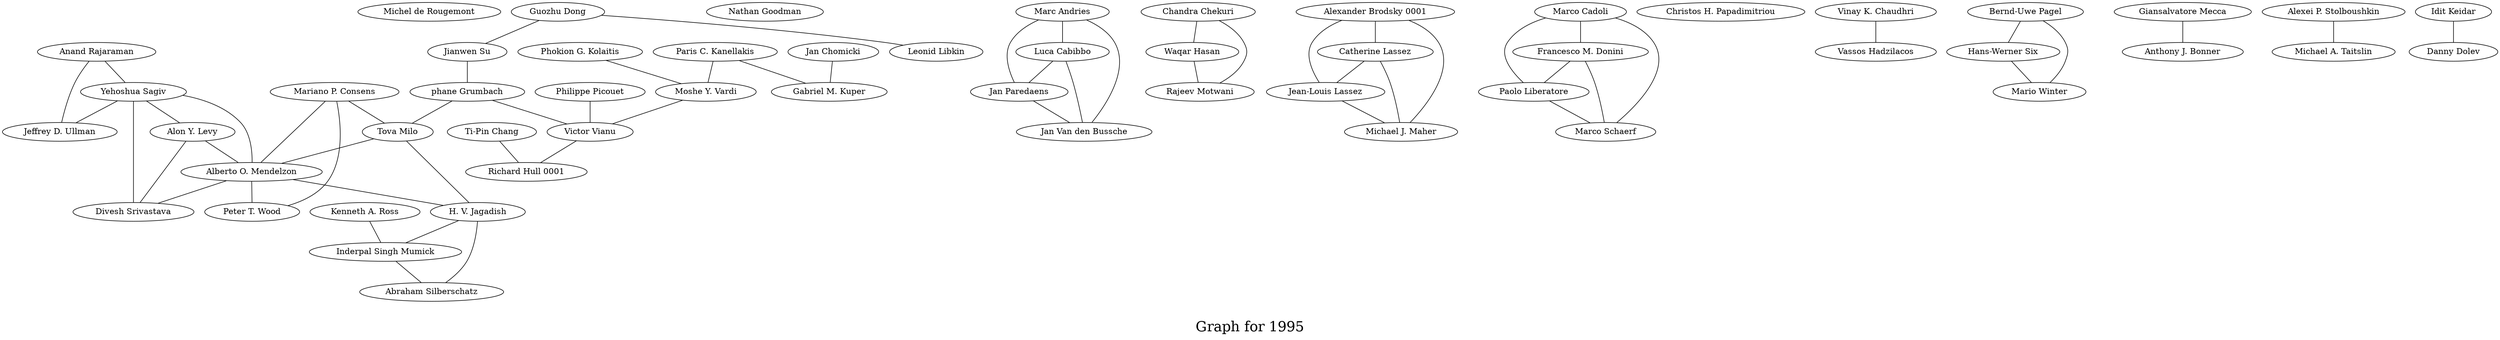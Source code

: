 /*****
Graph for 1995
*****/

graph G {
  graph [splines=true overlap=false]
  node  [shape=ellipse, width=0.3, height=0.3]
  0 [label="Michel de Rougemont"];
  1 [label="Guozhu Dong"];
  2 [label="Jianwen Su"];
  3 [label="phane Grumbach"];
  4 [label="Nathan Goodman"];
  5 [label="Marc Andries"];
  6 [label="Luca Cabibbo"];
  7 [label="Jan Paredaens"];
  8 [label="Jan Van den Bussche"];
  9 [label="Anand Rajaraman"];
  10 [label="Yehoshua Sagiv"];
  11 [label="Jeffrey D. Ullman"];
  12 [label="Mariano P. Consens"];
  13 [label="Tova Milo"];
  14 [label="Paris C. Kanellakis"];
  15 [label="Chandra Chekuri"];
  16 [label="Waqar Hasan"];
  17 [label="Rajeev Motwani"];
  18 [label="Kenneth A. Ross"];
  19 [label="Phokion G. Kolaitis"];
  20 [label="Moshe Y. Vardi"];
  21 [label="Alexander Brodsky 0001"];
  22 [label="Catherine Lassez"];
  23 [label="Jean-Louis Lassez"];
  24 [label="Michael J. Maher"];
  25 [label="Marco Cadoli"];
  26 [label="Francesco M. Donini"];
  27 [label="Paolo Liberatore"];
  28 [label="Marco Schaerf"];
  29 [label="Christos H. Papadimitriou"];
  30 [label="Philippe Picouet"];
  31 [label="Victor Vianu"];
  32 [label="Alon Y. Levy"];
  33 [label="Vinay K. Chaudhri"];
  34 [label="Vassos Hadzilacos"];
  35 [label="Alberto O. Mendelzon"];
  36 [label="Divesh Srivastava"];
  37 [label="Bernd-Uwe Pagel"];
  38 [label="Hans-Werner Six"];
  39 [label="Mario Winter"];
  40 [label="H. V. Jagadish"];
  41 [label="Inderpal Singh Mumick"];
  42 [label="Abraham Silberschatz"];
  43 [label="Giansalvatore Mecca"];
  44 [label="Anthony J. Bonner"];
  45 [label="Ti-Pin Chang"];
  46 [label="Richard Hull 0001"];
  47 [label="Leonid Libkin"];
  48 [label="Peter T. Wood"];
  49 [label="Jan Chomicki"];
  50 [label="Gabriel M. Kuper"];
  51 [label="Alexei P. Stolboushkin"];
  52 [label="Michael A. Taitslin"];
  53 [label="Idit Keidar"];
  54 [label="Danny Dolev"];
  1 -- 2;
  1 -- 47;
  2 -- 3;
  3 -- 13;
  3 -- 31;
  5 -- 6;
  5 -- 7;
  5 -- 8;
  6 -- 7;
  6 -- 8;
  7 -- 8;
  9 -- 10;
  9 -- 11;
  10 -- 11;
  10 -- 32;
  10 -- 35;
  10 -- 36;
  12 -- 13;
  12 -- 35;
  12 -- 48;
  13 -- 35;
  13 -- 40;
  14 -- 20;
  14 -- 50;
  15 -- 16;
  15 -- 17;
  16 -- 17;
  18 -- 41;
  19 -- 20;
  20 -- 31;
  21 -- 22;
  21 -- 23;
  21 -- 24;
  22 -- 23;
  22 -- 24;
  23 -- 24;
  25 -- 26;
  25 -- 27;
  25 -- 28;
  26 -- 27;
  26 -- 28;
  27 -- 28;
  30 -- 31;
  31 -- 46;
  32 -- 35;
  32 -- 36;
  33 -- 34;
  35 -- 36;
  35 -- 40;
  35 -- 48;
  37 -- 38;
  37 -- 39;
  38 -- 39;
  40 -- 41;
  40 -- 42;
  41 -- 42;
  43 -- 44;
  45 -- 46;
  49 -- 50;
  51 -- 52;
  53 -- 54;
  label = "\nGraph for 1995\n";  fontsize=24;
}
